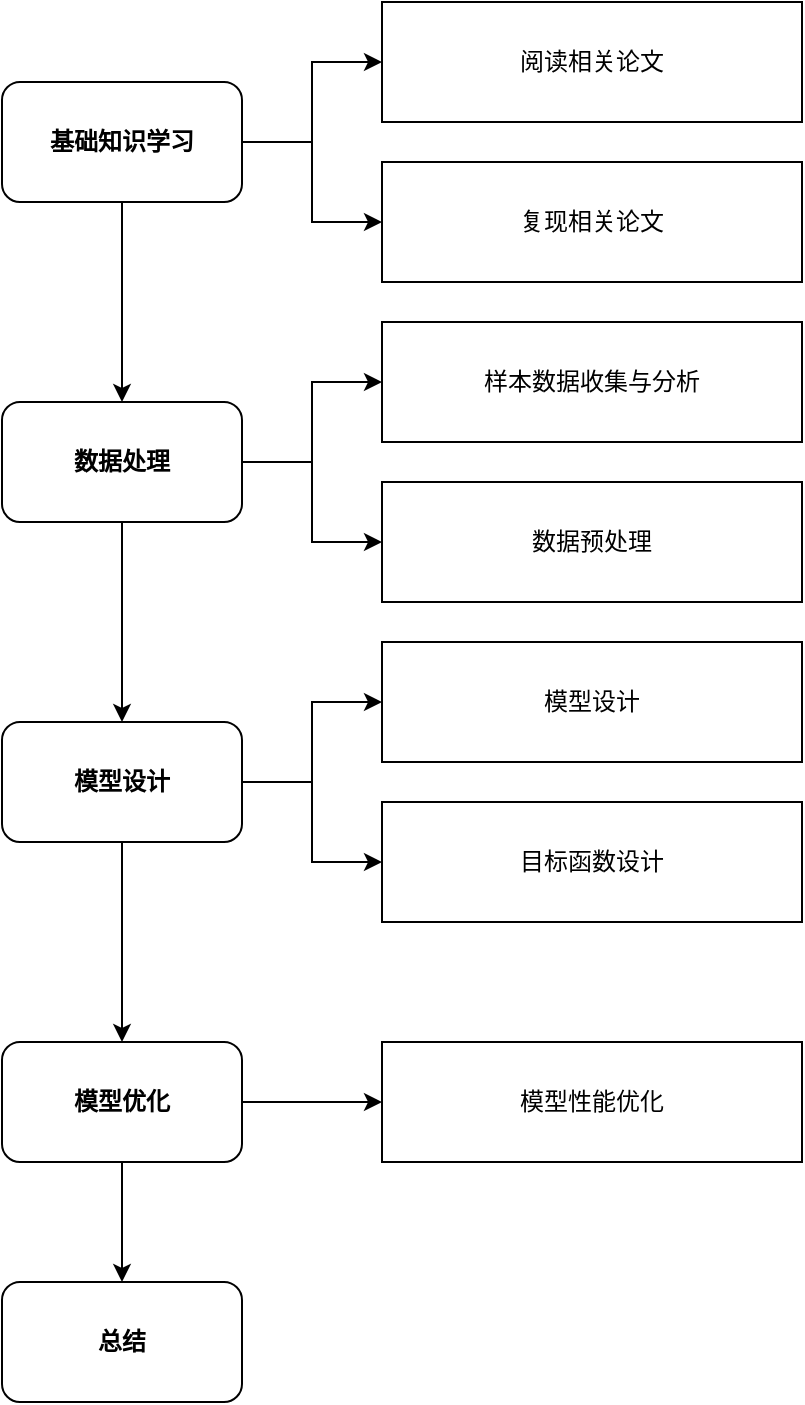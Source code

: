 <mxfile version="15.5.0" type="github">
  <diagram id="pW8Zmjn-Uf6OqEqTr8yT" name="Page-1">
    <mxGraphModel dx="1038" dy="556" grid="1" gridSize="10" guides="1" tooltips="1" connect="1" arrows="1" fold="1" page="1" pageScale="1" pageWidth="827" pageHeight="1169" math="0" shadow="0">
      <root>
        <mxCell id="0" />
        <mxCell id="1" parent="0" />
        <mxCell id="sS3LAVikwLObQognXDlV-7" style="edgeStyle=orthogonalEdgeStyle;rounded=0;orthogonalLoop=1;jettySize=auto;html=1;" edge="1" parent="1" source="sS3LAVikwLObQognXDlV-2" target="sS3LAVikwLObQognXDlV-3">
          <mxGeometry relative="1" as="geometry" />
        </mxCell>
        <mxCell id="sS3LAVikwLObQognXDlV-14" style="edgeStyle=orthogonalEdgeStyle;rounded=0;orthogonalLoop=1;jettySize=auto;html=1;entryX=0;entryY=0.5;entryDx=0;entryDy=0;" edge="1" parent="1" source="sS3LAVikwLObQognXDlV-2" target="sS3LAVikwLObQognXDlV-12">
          <mxGeometry relative="1" as="geometry" />
        </mxCell>
        <mxCell id="sS3LAVikwLObQognXDlV-15" style="edgeStyle=orthogonalEdgeStyle;rounded=0;orthogonalLoop=1;jettySize=auto;html=1;entryX=0;entryY=0.5;entryDx=0;entryDy=0;" edge="1" parent="1" source="sS3LAVikwLObQognXDlV-2" target="sS3LAVikwLObQognXDlV-13">
          <mxGeometry relative="1" as="geometry" />
        </mxCell>
        <mxCell id="sS3LAVikwLObQognXDlV-2" value="&lt;b&gt;基础知识学习&lt;/b&gt;" style="rounded=1;whiteSpace=wrap;html=1;" vertex="1" parent="1">
          <mxGeometry x="140" y="70" width="120" height="60" as="geometry" />
        </mxCell>
        <mxCell id="sS3LAVikwLObQognXDlV-8" style="edgeStyle=orthogonalEdgeStyle;rounded=0;orthogonalLoop=1;jettySize=auto;html=1;" edge="1" parent="1" source="sS3LAVikwLObQognXDlV-3" target="sS3LAVikwLObQognXDlV-4">
          <mxGeometry relative="1" as="geometry" />
        </mxCell>
        <mxCell id="sS3LAVikwLObQognXDlV-18" style="edgeStyle=orthogonalEdgeStyle;rounded=0;orthogonalLoop=1;jettySize=auto;html=1;entryX=0;entryY=0.5;entryDx=0;entryDy=0;" edge="1" parent="1" source="sS3LAVikwLObQognXDlV-3" target="sS3LAVikwLObQognXDlV-16">
          <mxGeometry relative="1" as="geometry" />
        </mxCell>
        <mxCell id="sS3LAVikwLObQognXDlV-19" style="edgeStyle=orthogonalEdgeStyle;rounded=0;orthogonalLoop=1;jettySize=auto;html=1;entryX=0;entryY=0.5;entryDx=0;entryDy=0;" edge="1" parent="1" source="sS3LAVikwLObQognXDlV-3" target="sS3LAVikwLObQognXDlV-17">
          <mxGeometry relative="1" as="geometry" />
        </mxCell>
        <mxCell id="sS3LAVikwLObQognXDlV-3" value="&lt;b&gt;数据处理&lt;/b&gt;" style="rounded=1;whiteSpace=wrap;html=1;" vertex="1" parent="1">
          <mxGeometry x="140" y="230" width="120" height="60" as="geometry" />
        </mxCell>
        <mxCell id="sS3LAVikwLObQognXDlV-9" style="edgeStyle=orthogonalEdgeStyle;rounded=0;orthogonalLoop=1;jettySize=auto;html=1;" edge="1" parent="1" source="sS3LAVikwLObQognXDlV-4" target="sS3LAVikwLObQognXDlV-5">
          <mxGeometry relative="1" as="geometry" />
        </mxCell>
        <mxCell id="sS3LAVikwLObQognXDlV-22" style="edgeStyle=orthogonalEdgeStyle;rounded=0;orthogonalLoop=1;jettySize=auto;html=1;entryX=0;entryY=0.5;entryDx=0;entryDy=0;" edge="1" parent="1" source="sS3LAVikwLObQognXDlV-4" target="sS3LAVikwLObQognXDlV-20">
          <mxGeometry relative="1" as="geometry" />
        </mxCell>
        <mxCell id="sS3LAVikwLObQognXDlV-23" style="edgeStyle=orthogonalEdgeStyle;rounded=0;orthogonalLoop=1;jettySize=auto;html=1;" edge="1" parent="1" source="sS3LAVikwLObQognXDlV-4" target="sS3LAVikwLObQognXDlV-21">
          <mxGeometry relative="1" as="geometry" />
        </mxCell>
        <mxCell id="sS3LAVikwLObQognXDlV-4" value="&lt;b&gt;模型设计&lt;/b&gt;" style="rounded=1;whiteSpace=wrap;html=1;" vertex="1" parent="1">
          <mxGeometry x="140" y="390" width="120" height="60" as="geometry" />
        </mxCell>
        <mxCell id="sS3LAVikwLObQognXDlV-10" style="edgeStyle=orthogonalEdgeStyle;rounded=0;orthogonalLoop=1;jettySize=auto;html=1;" edge="1" parent="1" source="sS3LAVikwLObQognXDlV-5" target="sS3LAVikwLObQognXDlV-6">
          <mxGeometry relative="1" as="geometry" />
        </mxCell>
        <mxCell id="sS3LAVikwLObQognXDlV-25" style="edgeStyle=orthogonalEdgeStyle;rounded=0;orthogonalLoop=1;jettySize=auto;html=1;" edge="1" parent="1" source="sS3LAVikwLObQognXDlV-5" target="sS3LAVikwLObQognXDlV-24">
          <mxGeometry relative="1" as="geometry" />
        </mxCell>
        <mxCell id="sS3LAVikwLObQognXDlV-5" value="&lt;b&gt;模型优化&lt;/b&gt;" style="rounded=1;whiteSpace=wrap;html=1;" vertex="1" parent="1">
          <mxGeometry x="140" y="550" width="120" height="60" as="geometry" />
        </mxCell>
        <mxCell id="sS3LAVikwLObQognXDlV-6" value="&lt;b&gt;总结&lt;/b&gt;" style="rounded=1;whiteSpace=wrap;html=1;" vertex="1" parent="1">
          <mxGeometry x="140" y="670" width="120" height="60" as="geometry" />
        </mxCell>
        <mxCell id="sS3LAVikwLObQognXDlV-12" value="阅读相关论文" style="rounded=0;whiteSpace=wrap;html=1;" vertex="1" parent="1">
          <mxGeometry x="330" y="30" width="210" height="60" as="geometry" />
        </mxCell>
        <mxCell id="sS3LAVikwLObQognXDlV-13" value="复现相关论文" style="rounded=0;whiteSpace=wrap;html=1;" vertex="1" parent="1">
          <mxGeometry x="330" y="110" width="210" height="60" as="geometry" />
        </mxCell>
        <mxCell id="sS3LAVikwLObQognXDlV-16" value="样本数据收集与分析" style="rounded=0;whiteSpace=wrap;html=1;" vertex="1" parent="1">
          <mxGeometry x="330" y="190" width="210" height="60" as="geometry" />
        </mxCell>
        <mxCell id="sS3LAVikwLObQognXDlV-17" value="数据预处理" style="rounded=0;whiteSpace=wrap;html=1;" vertex="1" parent="1">
          <mxGeometry x="330" y="270" width="210" height="60" as="geometry" />
        </mxCell>
        <mxCell id="sS3LAVikwLObQognXDlV-20" value="模型设计" style="rounded=0;whiteSpace=wrap;html=1;" vertex="1" parent="1">
          <mxGeometry x="330" y="350" width="210" height="60" as="geometry" />
        </mxCell>
        <mxCell id="sS3LAVikwLObQognXDlV-21" value="目标函数设计" style="rounded=0;whiteSpace=wrap;html=1;" vertex="1" parent="1">
          <mxGeometry x="330" y="430" width="210" height="60" as="geometry" />
        </mxCell>
        <mxCell id="sS3LAVikwLObQognXDlV-24" value="模型性能优化" style="rounded=0;whiteSpace=wrap;html=1;" vertex="1" parent="1">
          <mxGeometry x="330" y="550" width="210" height="60" as="geometry" />
        </mxCell>
      </root>
    </mxGraphModel>
  </diagram>
</mxfile>
